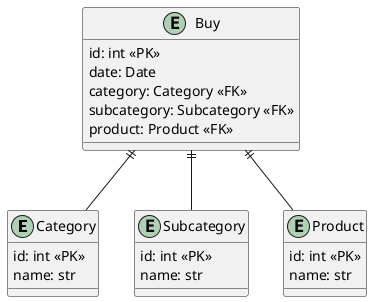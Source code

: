 @startuml entity

entity Category {
    id: int <<PK>>
    name: str
}

entity Subcategory {
    id: int <<PK>>
    name: str
}

entity Product {
    id: int <<PK>>
    name: str
}

entity Buy {
    id: int <<PK>>
    date: Date
    category: Category <<FK>>
    subcategory: Subcategory <<FK>>
    product: Product <<FK>>
}


Buy ||-down- Category
Buy ||-down- Subcategory
Buy ||-down- Product

@enduml